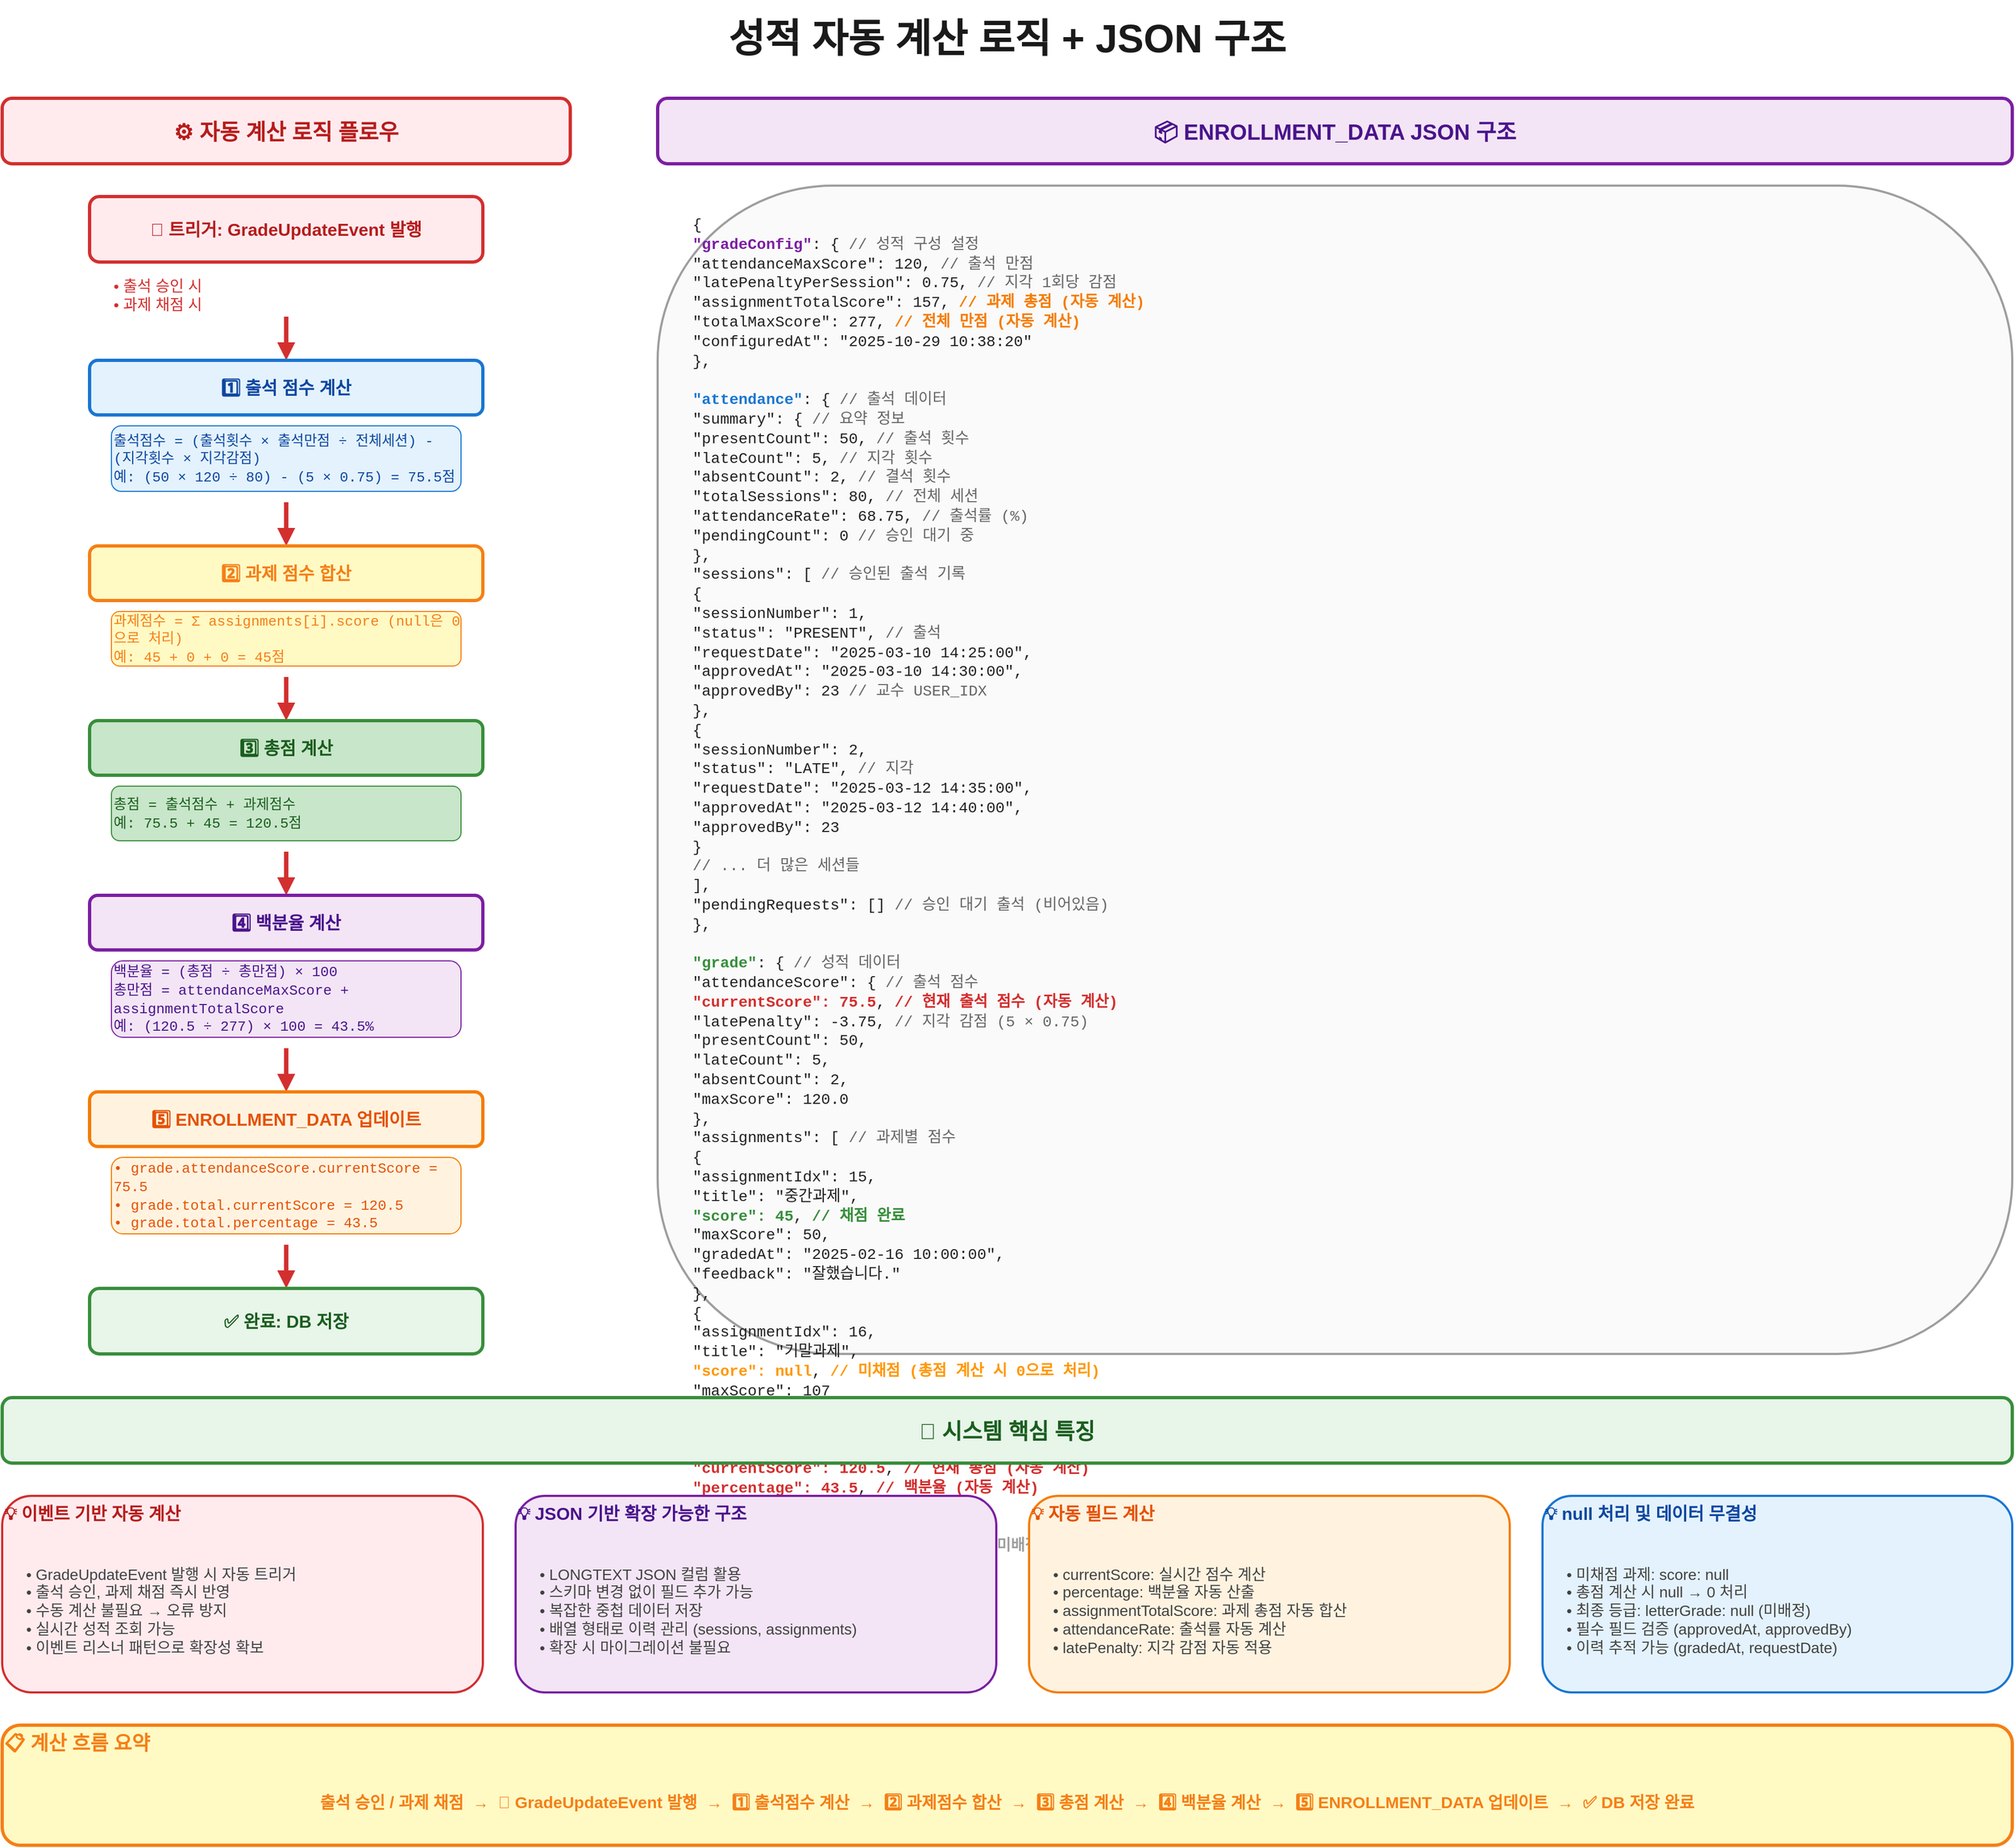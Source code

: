 <mxfile version="28.2.5">
  <diagram name="성적 자동 계산 로직 + JSON 구조" id="grade-calculation">
    <mxGraphModel dx="2037" dy="1110" grid="1" gridSize="10" guides="1" tooltips="1" connect="1" arrows="1" fold="1" page="1" pageScale="1" pageWidth="1920" pageHeight="1080" background="#FFFFFF" math="0" shadow="0">
      <root>
        <mxCell id="0" />
        <mxCell id="1" parent="0" />
        
        <!-- 타이틀 -->
        <mxCell id="title" value="성적 자동 계산 로직 + JSON 구조" style="text;html=1;strokeColor=none;fillColor=none;align=center;verticalAlign=middle;whiteSpace=wrap;rounded=0;fontSize=36;fontStyle=1;fontColor=#1A1A1A;" vertex="1" parent="1">
          <mxGeometry x="460" y="30" width="1000" height="70" as="geometry" />
        </mxCell>
        
        <!-- ========== 좌측: 계산 로직 플로우차트 ========== -->
        
        <mxCell id="left-title" value="⚙️ 자동 계산 로직 플로우" style="rounded=1;whiteSpace=wrap;html=1;fillColor=#FFEBEE;strokeColor=#D32F2F;strokeWidth=3;fontSize=20;fontColor=#B71C1C;fontStyle=1;" vertex="1" parent="1">
          <mxGeometry x="40" y="120" width="520" height="60" as="geometry" />
        </mxCell>
        
        <!-- 트리거 -->
        <mxCell id="trigger" value="🔔 트리거: GradeUpdateEvent 발행" style="rounded=1;whiteSpace=wrap;html=1;fillColor=#FFEBEE;strokeColor=#D32F2F;strokeWidth=3;fontSize=16;fontColor=#B71C1C;fontStyle=1;" vertex="1" parent="1">
          <mxGeometry x="120" y="210" width="360" height="60" as="geometry" />
        </mxCell>
        <mxCell id="trigger-detail" value="• 출석 승인 시&#xa;• 과제 채점 시" style="text;html=1;strokeColor=none;fillColor=none;align=left;verticalAlign=middle;whiteSpace=wrap;rounded=0;fontSize=14;fontColor=#D32F2F;" vertex="1" parent="1">
          <mxGeometry x="140" y="280" width="320" height="40" as="geometry" />
        </mxCell>
        
        <!-- 화살표 1 -->
        <mxCell id="arrow1" value="" style="endArrow=block;html=1;strokeWidth=4;strokeColor=#D32F2F;endFill=1;" edge="1" parent="1">
          <mxGeometry width="50" height="50" relative="1" as="geometry">
            <mxPoint x="300" y="320" as="sourcePoint" />
            <mxPoint x="300" y="360" as="targetPoint" />
          </mxGeometry>
        </mxCell>
        
        <!-- 1단계: 출석 점수 계산 -->
        <mxCell id="step1" value="1️⃣ 출석 점수 계산" style="rounded=1;whiteSpace=wrap;html=1;fillColor=#E3F2FD;strokeColor=#1976D2;strokeWidth=3;fontSize=16;fontColor=#0D47A1;fontStyle=1;" vertex="1" parent="1">
          <mxGeometry x="120" y="360" width="360" height="50" as="geometry" />
        </mxCell>
        <mxCell id="step1-formula" value="&lt;font face=&quot;Courier New&quot;&gt;출석점수 = (출석횟수 × 출석만점 ÷ 전체세션) - (지각횟수 × 지각감점)&lt;br&gt;예: (50 × 120 ÷ 80) - (5 × 0.75) = 75.5점&lt;/font&gt;" style="rounded=1;whiteSpace=wrap;html=1;fillColor=#E3F2FD;strokeColor=#1976D2;strokeWidth=1;fontSize=13;fontColor=#0D47A1;align=left;" vertex="1" parent="1">
          <mxGeometry x="140" y="420" width="320" height="60" as="geometry" />
        </mxCell>
        
        <!-- 화살표 2 -->
        <mxCell id="arrow2" value="" style="endArrow=block;html=1;strokeWidth=4;strokeColor=#D32F2F;endFill=1;" edge="1" parent="1">
          <mxGeometry width="50" height="50" relative="1" as="geometry">
            <mxPoint x="300" y="490" as="sourcePoint" />
            <mxPoint x="300" y="530" as="targetPoint" />
          </mxGeometry>
        </mxCell>
        
        <!-- 2단계: 과제 점수 합산 -->
        <mxCell id="step2" value="2️⃣ 과제 점수 합산" style="rounded=1;whiteSpace=wrap;html=1;fillColor=#FFF9C4;strokeColor=#F57F17;strokeWidth=3;fontSize=16;fontColor=#F57F17;fontStyle=1;" vertex="1" parent="1">
          <mxGeometry x="120" y="530" width="360" height="50" as="geometry" />
        </mxCell>
        <mxCell id="step2-formula" value="&lt;font face=&quot;Courier New&quot;&gt;과제점수 = Σ assignments[i].score (null은 0으로 처리)&lt;br&gt;예: 45 + 0 + 0 = 45점&lt;/font&gt;" style="rounded=1;whiteSpace=wrap;html=1;fillColor=#FFF9C4;strokeColor=#F57F17;strokeWidth=1;fontSize=13;fontColor=#F57F17;align=left;" vertex="1" parent="1">
          <mxGeometry x="140" y="590" width="320" height="50" as="geometry" />
        </mxCell>
        
        <!-- 화살표 3 -->
        <mxCell id="arrow3" value="" style="endArrow=block;html=1;strokeWidth=4;strokeColor=#D32F2F;endFill=1;" edge="1" parent="1">
          <mxGeometry width="50" height="50" relative="1" as="geometry">
            <mxPoint x="300" y="650" as="sourcePoint" />
            <mxPoint x="300" y="690" as="targetPoint" />
          </mxGeometry>
        </mxCell>
        
        <!-- 3단계: 총점 계산 -->
        <mxCell id="step3" value="3️⃣ 총점 계산" style="rounded=1;whiteSpace=wrap;html=1;fillColor=#C8E6C9;strokeColor=#388E3C;strokeWidth=3;fontSize=16;fontColor=#1B5E20;fontStyle=1;" vertex="1" parent="1">
          <mxGeometry x="120" y="690" width="360" height="50" as="geometry" />
        </mxCell>
        <mxCell id="step3-formula" value="&lt;font face=&quot;Courier New&quot;&gt;총점 = 출석점수 + 과제점수&lt;br&gt;예: 75.5 + 45 = 120.5점&lt;/font&gt;" style="rounded=1;whiteSpace=wrap;html=1;fillColor=#C8E6C9;strokeColor=#388E3C;strokeWidth=1;fontSize=13;fontColor=#1B5E20;align=left;" vertex="1" parent="1">
          <mxGeometry x="140" y="750" width="320" height="50" as="geometry" />
        </mxCell>
        
        <!-- 화살표 4 -->
        <mxCell id="arrow4" value="" style="endArrow=block;html=1;strokeWidth=4;strokeColor=#D32F2F;endFill=1;" edge="1" parent="1">
          <mxGeometry width="50" height="50" relative="1" as="geometry">
            <mxPoint x="300" y="810" as="sourcePoint" />
            <mxPoint x="300" y="850" as="targetPoint" />
          </mxGeometry>
        </mxCell>
        
        <!-- 4단계: 백분율 계산 -->
        <mxCell id="step4" value="4️⃣ 백분율 계산" style="rounded=1;whiteSpace=wrap;html=1;fillColor=#F3E5F5;strokeColor=#7B1FA2;strokeWidth=3;fontSize=16;fontColor=#4A148C;fontStyle=1;" vertex="1" parent="1">
          <mxGeometry x="120" y="850" width="360" height="50" as="geometry" />
        </mxCell>
        <mxCell id="step4-formula" value="&lt;font face=&quot;Courier New&quot;&gt;백분율 = (총점 ÷ 총만점) × 100&lt;br&gt;총만점 = attendanceMaxScore + assignmentTotalScore&lt;br&gt;예: (120.5 ÷ 277) × 100 = 43.5%&lt;/font&gt;" style="rounded=1;whiteSpace=wrap;html=1;fillColor=#F3E5F5;strokeColor=#7B1FA2;strokeWidth=1;fontSize=13;fontColor=#4A148C;align=left;" vertex="1" parent="1">
          <mxGeometry x="140" y="910" width="320" height="70" as="geometry" />
        </mxCell>
        
        <!-- 화살표 5 -->
        <mxCell id="arrow5" value="" style="endArrow=block;html=1;strokeWidth=4;strokeColor=#D32F2F;endFill=1;" edge="1" parent="1">
          <mxGeometry width="50" height="50" relative="1" as="geometry">
            <mxPoint x="300" y="990" as="sourcePoint" />
            <mxPoint x="300" y="1030" as="targetPoint" />
          </mxGeometry>
        </mxCell>
        
        <!-- 5단계: ENROLLMENT_DATA 업데이트 -->
        <mxCell id="step5" value="5️⃣ ENROLLMENT_DATA 업데이트" style="rounded=1;whiteSpace=wrap;html=1;fillColor=#FFF3E0;strokeColor=#F57C00;strokeWidth=3;fontSize=16;fontColor=#E65100;fontStyle=1;" vertex="1" parent="1">
          <mxGeometry x="120" y="1030" width="360" height="50" as="geometry" />
        </mxCell>
        <mxCell id="step5-detail" value="&lt;font face=&quot;Courier New&quot;&gt;• grade.attendanceScore.currentScore = 75.5&lt;br&gt;• grade.total.currentScore = 120.5&lt;br&gt;• grade.total.percentage = 43.5&lt;/font&gt;" style="rounded=1;whiteSpace=wrap;html=1;fillColor=#FFF3E0;strokeColor=#F57C00;strokeWidth=1;fontSize=13;fontColor=#E65100;align=left;" vertex="1" parent="1">
          <mxGeometry x="140" y="1090" width="320" height="70" as="geometry" />
        </mxCell>
        
        <!-- 화살표 6 -->
        <mxCell id="arrow6" value="" style="endArrow=block;html=1;strokeWidth=4;strokeColor=#D32F2F;endFill=1;" edge="1" parent="1">
          <mxGeometry width="50" height="50" relative="1" as="geometry">
            <mxPoint x="300" y="1170" as="sourcePoint" />
            <mxPoint x="300" y="1210" as="targetPoint" />
          </mxGeometry>
        </mxCell>
        
        <!-- 완료 -->
        <mxCell id="complete" value="✅ 완료: DB 저장" style="rounded=1;whiteSpace=wrap;html=1;fillColor=#E8F5E9;strokeColor=#388E3C;strokeWidth=3;fontSize=16;fontColor=#1B5E20;fontStyle=1;" vertex="1" parent="1">
          <mxGeometry x="120" y="1210" width="360" height="60" as="geometry" />
        </mxCell>
        
        <!-- ========== 우측: JSON 구조 ========== -->
        
        <mxCell id="right-title" value="📦 ENROLLMENT_DATA JSON 구조" style="rounded=1;whiteSpace=wrap;html=1;fillColor=#F3E5F5;strokeColor=#7B1FA2;strokeWidth=3;fontSize=20;fontColor=#4A148C;fontStyle=1;" vertex="1" parent="1">
          <mxGeometry x="640" y="120" width="1240" height="60" as="geometry" />
        </mxCell>
        
        <!-- JSON 구조 박스 -->
        <mxCell id="json-box" value="" style="rounded=1;whiteSpace=wrap;html=1;fillColor=#FAFAFA;strokeColor=#9E9E9E;strokeWidth=2;align=left;verticalAlign=top;" vertex="1" parent="1">
          <mxGeometry x="640" y="200" width="1240" height="1070" as="geometry" />
        </mxCell>
        
        <!-- JSON 내용 -->
        <mxCell id="json-content" value="&lt;font face=&quot;Courier New&quot; style=&quot;font-size: 14px;&quot;&gt;{&lt;br&gt;  &lt;span style=&quot;color: #7B1FA2; font-weight: bold;&quot;&gt;&quot;gradeConfig&quot;&lt;/span&gt;: {  &lt;span style=&quot;color: #666;&quot;&gt;// 성적 구성 설정&lt;/span&gt;&lt;br&gt;    &quot;attendanceMaxScore&quot;: 120,  &lt;span style=&quot;color: #666;&quot;&gt;// 출석 만점&lt;/span&gt;&lt;br&gt;    &quot;latePenaltyPerSession&quot;: 0.75,  &lt;span style=&quot;color: #666;&quot;&gt;// 지각 1회당 감점&lt;/span&gt;&lt;br&gt;    &quot;assignmentTotalScore&quot;: 157,  &lt;span style=&quot;color: #F57C00; font-weight: bold;&quot;&gt;// 과제 총점 (자동 계산)&lt;/span&gt;&lt;br&gt;    &quot;totalMaxScore&quot;: 277,  &lt;span style=&quot;color: #F57C00; font-weight: bold;&quot;&gt;// 전체 만점 (자동 계산)&lt;/span&gt;&lt;br&gt;    &quot;configuredAt&quot;: &quot;2025-10-29 10:38:20&quot;&lt;br&gt;  },&lt;br&gt;&lt;br&gt;  &lt;span style=&quot;color: #1976D2; font-weight: bold;&quot;&gt;&quot;attendance&quot;&lt;/span&gt;: {  &lt;span style=&quot;color: #666;&quot;&gt;// 출석 데이터&lt;/span&gt;&lt;br&gt;    &quot;summary&quot;: {  &lt;span style=&quot;color: #666;&quot;&gt;// 요약 정보&lt;/span&gt;&lt;br&gt;      &quot;presentCount&quot;: 50,  &lt;span style=&quot;color: #666;&quot;&gt;// 출석 횟수&lt;/span&gt;&lt;br&gt;      &quot;lateCount&quot;: 5,  &lt;span style=&quot;color: #666;&quot;&gt;// 지각 횟수&lt;/span&gt;&lt;br&gt;      &quot;absentCount&quot;: 2,  &lt;span style=&quot;color: #666;&quot;&gt;// 결석 횟수&lt;/span&gt;&lt;br&gt;      &quot;totalSessions&quot;: 80,  &lt;span style=&quot;color: #666;&quot;&gt;// 전체 세션&lt;/span&gt;&lt;br&gt;      &quot;attendanceRate&quot;: 68.75,  &lt;span style=&quot;color: #666;&quot;&gt;// 출석률 (%)&lt;/span&gt;&lt;br&gt;      &quot;pendingCount&quot;: 0  &lt;span style=&quot;color: #666;&quot;&gt;// 승인 대기 중&lt;/span&gt;&lt;br&gt;    },&lt;br&gt;    &quot;sessions&quot;: [  &lt;span style=&quot;color: #666;&quot;&gt;// 승인된 출석 기록&lt;/span&gt;&lt;br&gt;      {&lt;br&gt;        &quot;sessionNumber&quot;: 1,&lt;br&gt;        &quot;status&quot;: &quot;PRESENT&quot;,  &lt;span style=&quot;color: #666;&quot;&gt;// 출석&lt;/span&gt;&lt;br&gt;        &quot;requestDate&quot;: &quot;2025-03-10 14:25:00&quot;,&lt;br&gt;        &quot;approvedAt&quot;: &quot;2025-03-10 14:30:00&quot;,&lt;br&gt;        &quot;approvedBy&quot;: 23  &lt;span style=&quot;color: #666;&quot;&gt;// 교수 USER_IDX&lt;/span&gt;&lt;br&gt;      },&lt;br&gt;      {&lt;br&gt;        &quot;sessionNumber&quot;: 2,&lt;br&gt;        &quot;status&quot;: &quot;LATE&quot;,  &lt;span style=&quot;color: #666;&quot;&gt;// 지각&lt;/span&gt;&lt;br&gt;        &quot;requestDate&quot;: &quot;2025-03-12 14:35:00&quot;,&lt;br&gt;        &quot;approvedAt&quot;: &quot;2025-03-12 14:40:00&quot;,&lt;br&gt;        &quot;approvedBy&quot;: 23&lt;br&gt;      }&lt;br&gt;      &lt;span style=&quot;color: #666;&quot;&gt;// ... 더 많은 세션들&lt;/span&gt;&lt;br&gt;    ],&lt;br&gt;    &quot;pendingRequests&quot;: []  &lt;span style=&quot;color: #666;&quot;&gt;// 승인 대기 출석 (비어있음)&lt;/span&gt;&lt;br&gt;  },&lt;br&gt;&lt;br&gt;  &lt;span style=&quot;color: #388E3C; font-weight: bold;&quot;&gt;&quot;grade&quot;&lt;/span&gt;: {  &lt;span style=&quot;color: #666;&quot;&gt;// 성적 데이터&lt;/span&gt;&lt;br&gt;    &quot;attendanceScore&quot;: {  &lt;span style=&quot;color: #666;&quot;&gt;// 출석 점수&lt;/span&gt;&lt;br&gt;      &lt;span style=&quot;color: #D32F2F; font-weight: bold;&quot;&gt;&quot;currentScore&quot;: 75.5&lt;/span&gt;,  &lt;span style=&quot;color: #D32F2F; font-weight: bold;&quot;&gt;// 현재 출석 점수 (자동 계산)&lt;/span&gt;&lt;br&gt;      &quot;latePenalty&quot;: -3.75,  &lt;span style=&quot;color: #666;&quot;&gt;// 지각 감점 (5 × 0.75)&lt;/span&gt;&lt;br&gt;      &quot;presentCount&quot;: 50,&lt;br&gt;      &quot;lateCount&quot;: 5,&lt;br&gt;      &quot;absentCount&quot;: 2,&lt;br&gt;      &quot;maxScore&quot;: 120.0&lt;br&gt;    },&lt;br&gt;    &quot;assignments&quot;: [  &lt;span style=&quot;color: #666;&quot;&gt;// 과제별 점수&lt;/span&gt;&lt;br&gt;      {&lt;br&gt;        &quot;assignmentIdx&quot;: 15,&lt;br&gt;        &quot;title&quot;: &quot;중간과제&quot;,&lt;br&gt;        &lt;span style=&quot;color: #388E3C; font-weight: bold;&quot;&gt;&quot;score&quot;: 45&lt;/span&gt;,  &lt;span style=&quot;color: #388E3C; font-weight: bold;&quot;&gt;// 채점 완료&lt;/span&gt;&lt;br&gt;        &quot;maxScore&quot;: 50,&lt;br&gt;        &quot;gradedAt&quot;: &quot;2025-02-16 10:00:00&quot;,&lt;br&gt;        &quot;feedback&quot;: &quot;잘했습니다.&quot;&lt;br&gt;      },&lt;br&gt;      {&lt;br&gt;        &quot;assignmentIdx&quot;: 16,&lt;br&gt;        &quot;title&quot;: &quot;기말과제&quot;,&lt;br&gt;        &lt;span style=&quot;color: #FF9800; font-weight: bold;&quot;&gt;&quot;score&quot;: null&lt;/span&gt;,  &lt;span style=&quot;color: #FF9800; font-weight: bold;&quot;&gt;// 미채점 (총점 계산 시 0으로 처리)&lt;/span&gt;&lt;br&gt;        &quot;maxScore&quot;: 107&lt;br&gt;      }&lt;br&gt;    ],&lt;br&gt;    &quot;total&quot;: {  &lt;span style=&quot;color: #666;&quot;&gt;// 총점&lt;/span&gt;&lt;br&gt;      &lt;span style=&quot;color: #D32F2F; font-weight: bold;&quot;&gt;&quot;currentScore&quot;: 120.5&lt;/span&gt;,  &lt;span style=&quot;color: #D32F2F; font-weight: bold;&quot;&gt;// 현재 총점 (자동 계산)&lt;/span&gt;&lt;br&gt;      &lt;span style=&quot;color: #D32F2F; font-weight: bold;&quot;&gt;&quot;percentage&quot;: 43.5&lt;/span&gt;,  &lt;span style=&quot;color: #D32F2F; font-weight: bold;&quot;&gt;// 백분율 (자동 계산)&lt;/span&gt;&lt;br&gt;      &quot;maxScore&quot;: 277.0&lt;br&gt;    },&lt;br&gt;    &lt;span style=&quot;color: #9E9E9E; font-weight: bold;&quot;&gt;&quot;letterGrade&quot;: null&lt;/span&gt;,  &lt;span style=&quot;color: #9E9E9E; font-weight: bold;&quot;&gt;// 최종 등급 (미배정)&lt;/span&gt;&lt;br&gt;    &quot;finalized&quot;: false  &lt;span style=&quot;color: #666;&quot;&gt;// 최종 확정 여부&lt;/span&gt;&lt;br&gt;  }&lt;br&gt;}&lt;/font&gt;" style="text;html=1;strokeColor=none;fillColor=none;align=left;verticalAlign=top;whiteSpace=wrap;rounded=0;fontSize=14;fontColor=#212121;" vertex="1" parent="1">
          <mxGeometry x="670" y="220" width="1180" height="1030" as="geometry" />
        </mxCell>
        
        <!-- ========== 하단: 핵심 특징 ========== -->
        
        <mxCell id="features-title" value="🎯 시스템 핵심 특징" style="rounded=1;whiteSpace=wrap;html=1;fillColor=#E8F5E9;strokeColor=#388E3C;strokeWidth=3;fontSize=20;fontColor=#1B5E20;fontStyle=1;" vertex="1" parent="1">
          <mxGeometry x="40" y="1310" width="1840" height="60" as="geometry" />
        </mxCell>
        
        <mxCell id="feature-box1" value="💡 이벤트 기반 자동 계산" style="rounded=1;whiteSpace=wrap;html=1;fillColor=#FFEBEE;strokeColor=#D32F2F;strokeWidth=2;fontSize=16;fontColor=#B71C1C;fontStyle=1;align=left;verticalAlign=top;" vertex="1" parent="1">
          <mxGeometry x="40" y="1400" width="440" height="180" as="geometry" />
        </mxCell>
        <mxCell id="feature1" value="• GradeUpdateEvent 발행 시 자동 트리거&lt;br&gt;• 출석 승인, 과제 채점 즉시 반영&lt;br&gt;• 수동 계산 불필요 → 오류 방지&lt;br&gt;• 실시간 성적 조회 가능&lt;br&gt;• 이벤트 리스너 패턴으로 확장성 확보" style="text;html=1;strokeColor=none;fillColor=none;align=left;verticalAlign=middle;whiteSpace=wrap;rounded=0;fontSize=14;fontColor=#424242;" vertex="1" parent="1">
          <mxGeometry x="60" y="1445" width="400" height="120" as="geometry" />
        </mxCell>
        
        <mxCell id="feature-box2" value="💡 JSON 기반 확장 가능한 구조" style="rounded=1;whiteSpace=wrap;html=1;fillColor=#F3E5F5;strokeColor=#7B1FA2;strokeWidth=2;fontSize=16;fontColor=#4A148C;fontStyle=1;align=left;verticalAlign=top;" vertex="1" parent="1">
          <mxGeometry x="510" y="1400" width="440" height="180" as="geometry" />
        </mxCell>
        <mxCell id="feature2" value="• LONGTEXT JSON 컬럼 활용&lt;br&gt;• 스키마 변경 없이 필드 추가 가능&lt;br&gt;• 복잡한 중첩 데이터 저장&lt;br&gt;• 배열 형태로 이력 관리 (sessions, assignments)&lt;br&gt;• 확장 시 마이그레이션 불필요" style="text;html=1;strokeColor=none;fillColor=none;align=left;verticalAlign=middle;whiteSpace=wrap;rounded=0;fontSize=14;fontColor=#424242;" vertex="1" parent="1">
          <mxGeometry x="530" y="1445" width="400" height="120" as="geometry" />
        </mxCell>
        
        <mxCell id="feature-box3" value="💡 자동 필드 계산" style="rounded=1;whiteSpace=wrap;html=1;fillColor=#FFF3E0;strokeColor=#F57C00;strokeWidth=2;fontSize=16;fontColor=#E65100;fontStyle=1;align=left;verticalAlign=top;" vertex="1" parent="1">
          <mxGeometry x="980" y="1400" width="440" height="180" as="geometry" />
        </mxCell>
        <mxCell id="feature3" value="• currentScore: 실시간 점수 계산&lt;br&gt;• percentage: 백분율 자동 산출&lt;br&gt;• assignmentTotalScore: 과제 총점 자동 합산&lt;br&gt;• attendanceRate: 출석률 자동 계산&lt;br&gt;• latePenalty: 지각 감점 자동 적용" style="text;html=1;strokeColor=none;fillColor=none;align=left;verticalAlign=middle;whiteSpace=wrap;rounded=0;fontSize=14;fontColor=#424242;" vertex="1" parent="1">
          <mxGeometry x="1000" y="1445" width="400" height="120" as="geometry" />
        </mxCell>
        
        <mxCell id="feature-box4" value="💡 null 처리 및 데이터 무결성" style="rounded=1;whiteSpace=wrap;html=1;fillColor=#E3F2FD;strokeColor=#1976D2;strokeWidth=2;fontSize=16;fontColor=#0D47A1;fontStyle=1;align=left;verticalAlign=top;" vertex="1" parent="1">
          <mxGeometry x="1450" y="1400" width="430" height="180" as="geometry" />
        </mxCell>
        <mxCell id="feature4" value="• 미채점 과제: score: null&lt;br&gt;• 총점 계산 시 null → 0 처리&lt;br&gt;• 최종 등급: letterGrade: null (미배정)&lt;br&gt;• 필수 필드 검증 (approvedAt, approvedBy)&lt;br&gt;• 이력 추적 가능 (gradedAt, requestDate)" style="text;html=1;strokeColor=none;fillColor=none;align=left;verticalAlign=middle;whiteSpace=wrap;rounded=0;fontSize=14;fontColor=#424242;" vertex="1" parent="1">
          <mxGeometry x="1470" y="1445" width="390" height="120" as="geometry" />
        </mxCell>
        
        <!-- 계산 흐름 요약 -->
        <mxCell id="summary-box" value="📋 계산 흐름 요약" style="rounded=1;whiteSpace=wrap;html=1;fillColor=#FFF9C4;strokeColor=#F57F17;strokeWidth=3;fontSize=18;fontColor=#F57F17;fontStyle=1;align=left;verticalAlign=top;" vertex="1" parent="1">
          <mxGeometry x="40" y="1610" width="1840" height="110" as="geometry" />
        </mxCell>
        <mxCell id="summary-text" value="&lt;font style=&quot;font-size: 15px;&quot;&gt;출석 승인 / 과제 채점 &amp;nbsp;→&amp;nbsp; 🔔 GradeUpdateEvent 발행 &amp;nbsp;→&amp;nbsp; 1️⃣ 출석점수 계산 &amp;nbsp;→&amp;nbsp; 2️⃣ 과제점수 합산 &amp;nbsp;→&amp;nbsp; 3️⃣ 총점 계산 &amp;nbsp;→&amp;nbsp; 4️⃣ 백분율 계산 &amp;nbsp;→&amp;nbsp; 5️⃣ ENROLLMENT_DATA 업데이트 &amp;nbsp;→&amp;nbsp; ✅ DB 저장 완료&lt;/font&gt;" style="text;html=1;strokeColor=none;fillColor=none;align=center;verticalAlign=middle;whiteSpace=wrap;rounded=0;fontSize=15;fontColor=#F57F17;fontStyle=1;" vertex="1" parent="1">
          <mxGeometry x="80" y="1660" width="1760" height="40" as="geometry" />
        </mxCell>
        
      </root>
    </mxGraphModel>
  </diagram>
</mxfile>